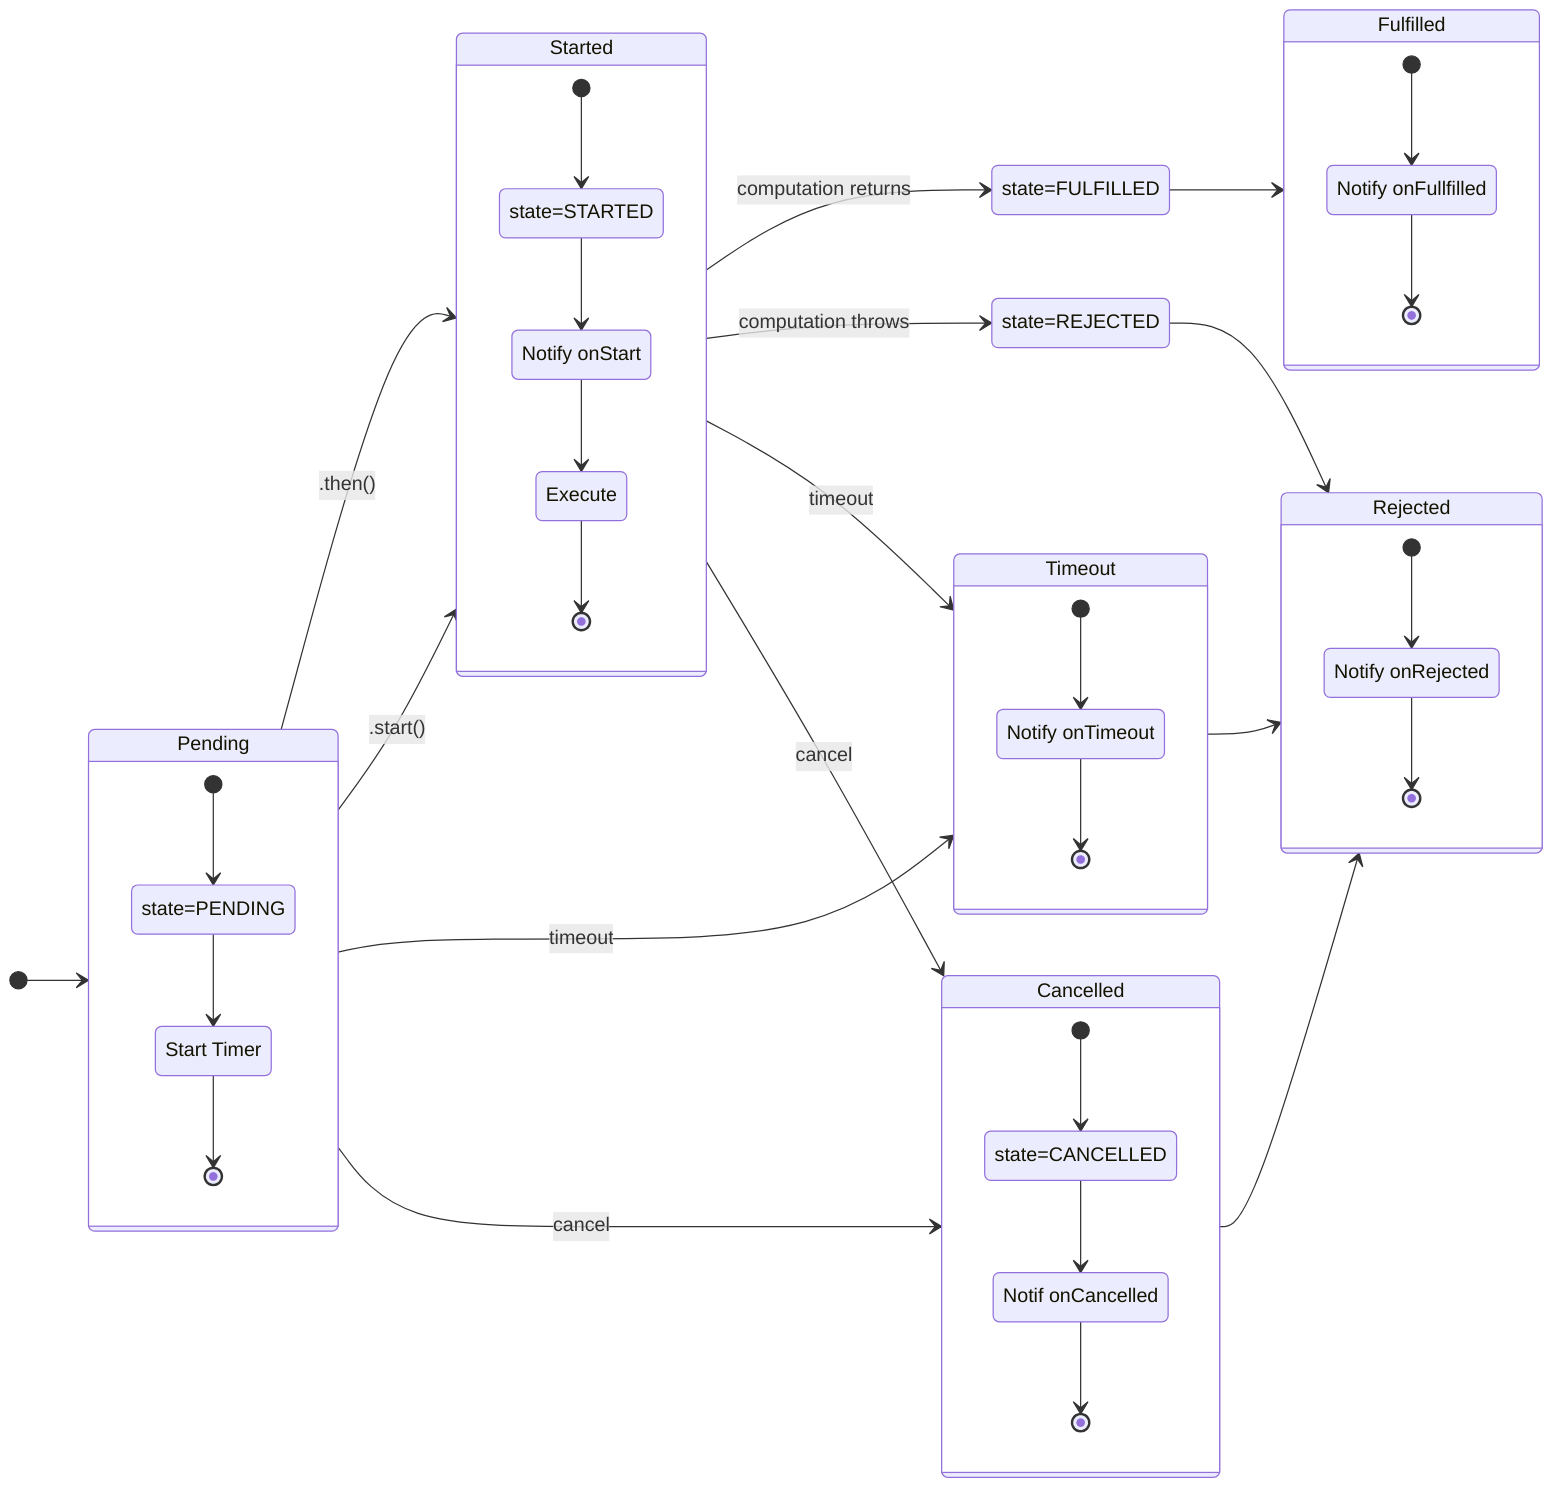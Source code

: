 stateDiagram-v2
    direction LR
    [*] --> Pending
    Pending --> Started : .then()
    Pending --> Started : .start()
    Started --> state=FULFILLED : computation returns
    state=FULFILLED --> Fulfilled
    Started --> state=REJECTED : computation throws
    state=REJECTED --> Rejected
    Started --> Timeout : timeout

    Pending --> Timeout : timeout
    Timeout --> Rejected
    Pending --> Cancelled : cancel
    Started --> Cancelled : cancel
    Cancelled --> Rejected

    state Pending {
      [*] --> state=PENDING
      state=PENDING --> Timer
      Timer --> [*]
      Timer : Start Timer
    }

     state Started {
      [*] --> state=STARTED
      state=STARTED --> NotifyStarted
      NotifyStarted --> Execute
      Execute --> [*]
      NotifyStarted : Notify onStart
    }

    state Fulfilled {
      [*] --> NotifyFulfilled
      NotifyFulfilled --> [*]
      NotifyFulfilled : Notify onFullfilled
    }

    state Rejected {
      [*] --> NotifyRejected
      NotifyRejected --> [*]
      NotifyRejected : Notify onRejected
    }

    state Timeout {
      [*] --> NotifyTimeout
      NotifyTimeout --> [*]
      NotifyTimeout : Notify onTimeout
    }

    state Cancelled {
      [*] --> state=CANCELLED
      state=CANCELLED --> NotifyCancelled
      NotifyCancelled --> [*]
      NotifyCancelled: Notif onCancelled
    }